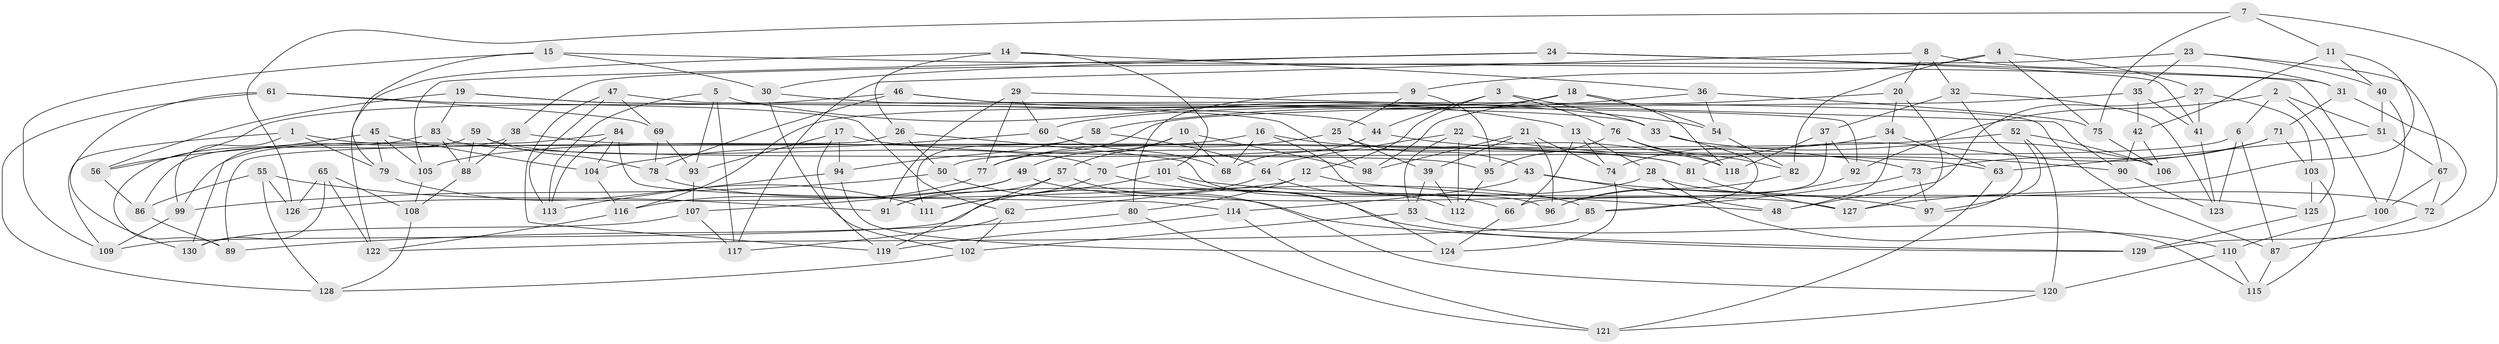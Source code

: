 // Generated by graph-tools (version 1.1) at 2025/03/03/09/25 03:03:05]
// undirected, 130 vertices, 260 edges
graph export_dot {
graph [start="1"]
  node [color=gray90,style=filled];
  1;
  2;
  3;
  4;
  5;
  6;
  7;
  8;
  9;
  10;
  11;
  12;
  13;
  14;
  15;
  16;
  17;
  18;
  19;
  20;
  21;
  22;
  23;
  24;
  25;
  26;
  27;
  28;
  29;
  30;
  31;
  32;
  33;
  34;
  35;
  36;
  37;
  38;
  39;
  40;
  41;
  42;
  43;
  44;
  45;
  46;
  47;
  48;
  49;
  50;
  51;
  52;
  53;
  54;
  55;
  56;
  57;
  58;
  59;
  60;
  61;
  62;
  63;
  64;
  65;
  66;
  67;
  68;
  69;
  70;
  71;
  72;
  73;
  74;
  75;
  76;
  77;
  78;
  79;
  80;
  81;
  82;
  83;
  84;
  85;
  86;
  87;
  88;
  89;
  90;
  91;
  92;
  93;
  94;
  95;
  96;
  97;
  98;
  99;
  100;
  101;
  102;
  103;
  104;
  105;
  106;
  107;
  108;
  109;
  110;
  111;
  112;
  113;
  114;
  115;
  116;
  117;
  118;
  119;
  120;
  121;
  122;
  123;
  124;
  125;
  126;
  127;
  128;
  129;
  130;
  1 -- 99;
  1 -- 109;
  1 -- 79;
  1 -- 81;
  2 -- 6;
  2 -- 125;
  2 -- 92;
  2 -- 51;
  3 -- 33;
  3 -- 12;
  3 -- 76;
  3 -- 44;
  4 -- 75;
  4 -- 82;
  4 -- 9;
  4 -- 27;
  5 -- 113;
  5 -- 13;
  5 -- 117;
  5 -- 93;
  6 -- 87;
  6 -- 123;
  6 -- 50;
  7 -- 129;
  7 -- 126;
  7 -- 75;
  7 -- 11;
  8 -- 117;
  8 -- 31;
  8 -- 32;
  8 -- 20;
  9 -- 80;
  9 -- 25;
  9 -- 95;
  10 -- 98;
  10 -- 68;
  10 -- 49;
  10 -- 57;
  11 -- 40;
  11 -- 42;
  11 -- 127;
  12 -- 62;
  12 -- 48;
  12 -- 80;
  13 -- 28;
  13 -- 74;
  13 -- 66;
  14 -- 26;
  14 -- 36;
  14 -- 101;
  14 -- 122;
  15 -- 79;
  15 -- 100;
  15 -- 109;
  15 -- 30;
  16 -- 105;
  16 -- 112;
  16 -- 68;
  16 -- 118;
  17 -- 94;
  17 -- 93;
  17 -- 119;
  17 -- 63;
  18 -- 116;
  18 -- 98;
  18 -- 118;
  18 -- 54;
  19 -- 56;
  19 -- 83;
  19 -- 44;
  19 -- 98;
  20 -- 60;
  20 -- 34;
  20 -- 127;
  21 -- 74;
  21 -- 39;
  21 -- 96;
  21 -- 98;
  22 -- 64;
  22 -- 90;
  22 -- 53;
  22 -- 112;
  23 -- 35;
  23 -- 67;
  23 -- 40;
  23 -- 38;
  24 -- 105;
  24 -- 31;
  24 -- 41;
  24 -- 30;
  25 -- 77;
  25 -- 43;
  25 -- 39;
  26 -- 89;
  26 -- 50;
  26 -- 96;
  27 -- 103;
  27 -- 41;
  27 -- 48;
  28 -- 110;
  28 -- 91;
  28 -- 72;
  29 -- 91;
  29 -- 60;
  29 -- 77;
  29 -- 90;
  30 -- 102;
  30 -- 33;
  31 -- 72;
  31 -- 71;
  32 -- 123;
  32 -- 97;
  32 -- 37;
  33 -- 106;
  33 -- 85;
  34 -- 48;
  34 -- 74;
  34 -- 63;
  35 -- 41;
  35 -- 42;
  35 -- 77;
  36 -- 75;
  36 -- 54;
  36 -- 58;
  37 -- 118;
  37 -- 92;
  37 -- 66;
  38 -- 88;
  38 -- 81;
  38 -- 130;
  39 -- 112;
  39 -- 53;
  40 -- 100;
  40 -- 51;
  41 -- 123;
  42 -- 90;
  42 -- 106;
  43 -- 97;
  43 -- 114;
  43 -- 48;
  44 -- 68;
  44 -- 73;
  45 -- 104;
  45 -- 56;
  45 -- 79;
  45 -- 105;
  46 -- 78;
  46 -- 54;
  46 -- 92;
  46 -- 56;
  47 -- 87;
  47 -- 113;
  47 -- 69;
  47 -- 119;
  49 -- 107;
  49 -- 126;
  49 -- 127;
  50 -- 99;
  50 -- 129;
  51 -- 67;
  51 -- 63;
  52 -- 97;
  52 -- 106;
  52 -- 120;
  52 -- 70;
  53 -- 115;
  53 -- 102;
  54 -- 82;
  55 -- 86;
  55 -- 91;
  55 -- 128;
  55 -- 126;
  56 -- 86;
  57 -- 120;
  57 -- 119;
  57 -- 91;
  58 -- 111;
  58 -- 94;
  58 -- 64;
  59 -- 70;
  59 -- 86;
  59 -- 78;
  59 -- 88;
  60 -- 68;
  60 -- 104;
  61 -- 62;
  61 -- 130;
  61 -- 128;
  61 -- 69;
  62 -- 102;
  62 -- 117;
  63 -- 121;
  64 -- 109;
  64 -- 66;
  65 -- 126;
  65 -- 122;
  65 -- 130;
  65 -- 108;
  66 -- 124;
  67 -- 72;
  67 -- 100;
  69 -- 78;
  69 -- 93;
  70 -- 111;
  70 -- 129;
  71 -- 81;
  71 -- 73;
  71 -- 103;
  72 -- 87;
  73 -- 85;
  73 -- 97;
  74 -- 124;
  75 -- 106;
  76 -- 95;
  76 -- 82;
  76 -- 118;
  77 -- 116;
  78 -- 85;
  79 -- 111;
  80 -- 121;
  80 -- 89;
  81 -- 127;
  82 -- 96;
  83 -- 88;
  83 -- 95;
  83 -- 89;
  84 -- 113;
  84 -- 99;
  84 -- 104;
  84 -- 114;
  85 -- 122;
  86 -- 89;
  87 -- 115;
  88 -- 108;
  90 -- 123;
  92 -- 96;
  93 -- 107;
  94 -- 124;
  94 -- 113;
  95 -- 112;
  99 -- 109;
  100 -- 110;
  101 -- 125;
  101 -- 124;
  101 -- 111;
  102 -- 128;
  103 -- 115;
  103 -- 125;
  104 -- 116;
  105 -- 108;
  107 -- 130;
  107 -- 117;
  108 -- 128;
  110 -- 115;
  110 -- 120;
  114 -- 119;
  114 -- 121;
  116 -- 122;
  120 -- 121;
  125 -- 129;
}
